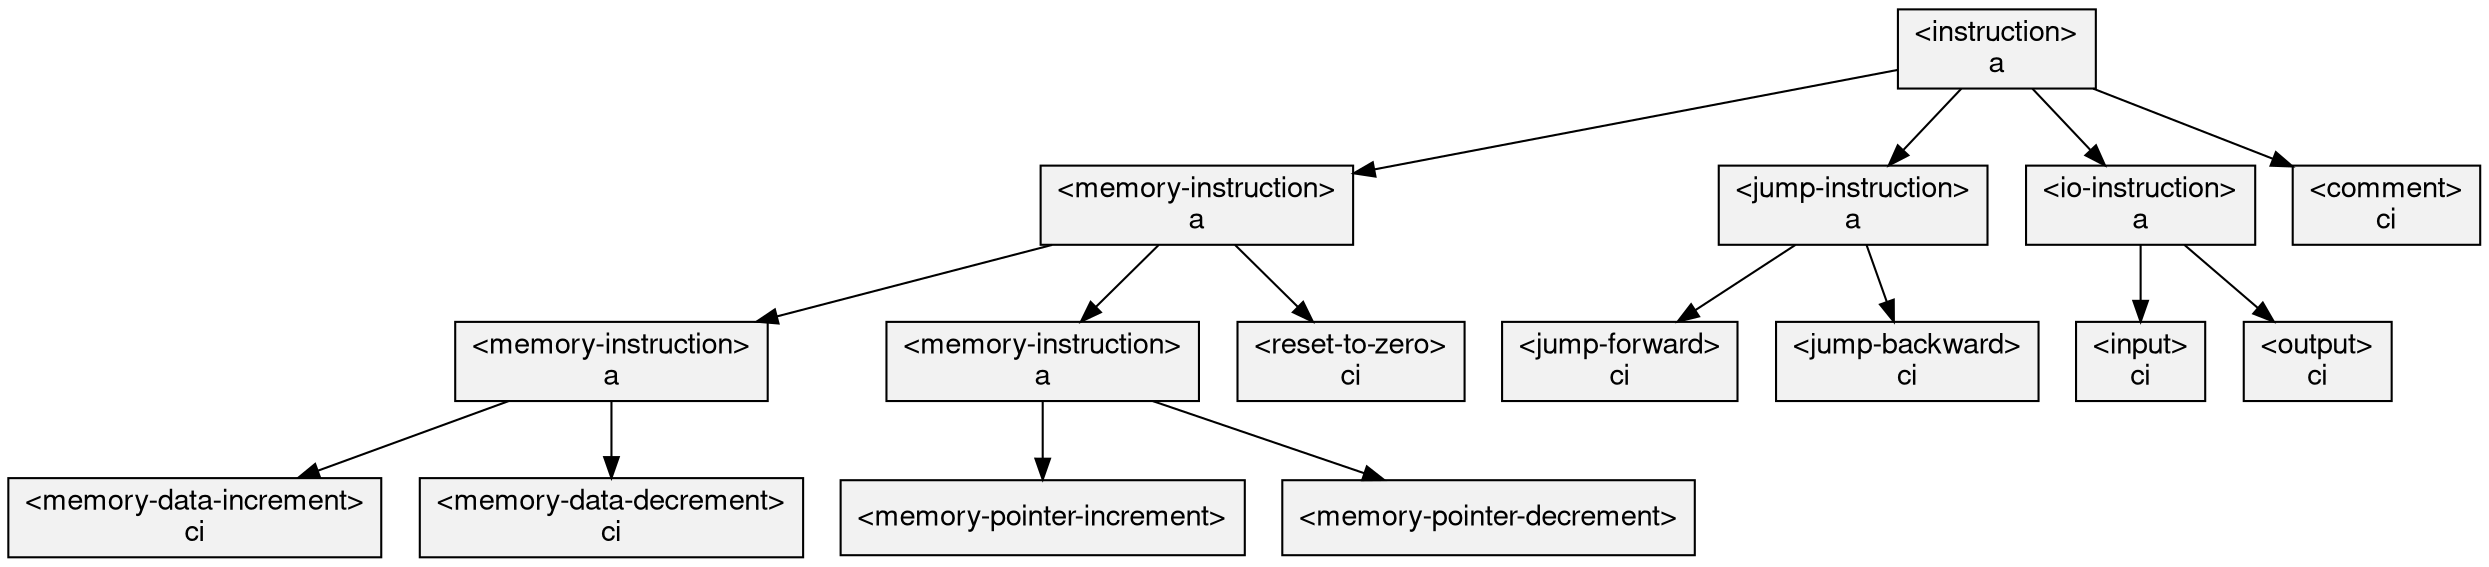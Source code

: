 digraph G { 
  node [
    fontname="Helvetica,Arial,sans-serif"
    shape=record
    style=filled
    fillcolor=gray95
  ];
  
  "<instruction>"                [ label="\<instruction\>\na" ];
  "<memory-instruction>"         [ label="\<memory-instruction\>\na" ];
  "<memory-data-instruction>"    [ label="\<memory-instruction\>\na" ];
  "<memory-pointer-instruction>" [ label="\<memory-instruction\>\na" ];
  "<jump-instruction>"           [ label="\<jump-instruction\>\na" ];
  "<io-instruction>"             [ label="\<io-instruction\>\na" ];
  "<memory-data-increment>"      [ label="\<memory-data-increment\>\nci" ];
  "<memory-data-decrement>"      [ label="\<memory-data-decrement\>\nci" ];
  "<reset-to-zero>"              [ label="\<reset-to-zero\>\nci" ];
  "<jump-forward>"               [ label="\<jump-forward\>\nci" ];
  "<jump-backward>"              [ label="\<jump-backward\>\nci" ];
  "<input>"                      [ label="\<input\>\nci" ];
  "<output>"                     [ label="\<output\>\nci" ];
  "<comment>"                    [ label="\<comment\>\nci" ];
  
  "<instruction>" -> "<memory-instruction>";
  "<instruction>" -> "<jump-instruction>";
  "<instruction>" -> "<io-instruction>";
  "<instruction>" -> "<comment>";
  "<memory-instruction>" -> "<memory-data-instruction>";
  "<memory-instruction>" -> "<memory-pointer-instruction>";
  "<memory-instruction>" -> "<reset-to-zero>";
  "<memory-data-instruction>" -> "<memory-data-increment>";
  "<memory-data-instruction>" -> "<memory-data-decrement>";
  "<memory-pointer-instruction>" -> "<memory-pointer-increment>";
  "<memory-pointer-instruction>" -> "<memory-pointer-decrement>";
  "<jump-instruction>" -> "<jump-forward>";
  "<jump-instruction>" -> "<jump-backward>";
  "<io-instruction>" -> "<input>";
  "<io-instruction>" -> "<output>";
}
